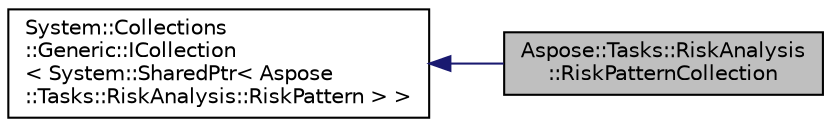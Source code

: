 digraph "Aspose::Tasks::RiskAnalysis::RiskPatternCollection"
{
 // LATEX_PDF_SIZE
  edge [fontname="Helvetica",fontsize="10",labelfontname="Helvetica",labelfontsize="10"];
  node [fontname="Helvetica",fontsize="10",shape=record];
  rankdir="LR";
  Node1 [label="Aspose::Tasks::RiskAnalysis\l::RiskPatternCollection",height=0.2,width=0.4,color="black", fillcolor="grey75", style="filled", fontcolor="black",tooltip="Represents a collection containing the instances of the RiskPattern class."];
  Node2 -> Node1 [dir="back",color="midnightblue",fontsize="10",style="solid",fontname="Helvetica"];
  Node2 [label="System::Collections\l::Generic::ICollection\l\< System::SharedPtr\< Aspose\l::Tasks::RiskAnalysis::RiskPattern \> \>",height=0.2,width=0.4,color="black", fillcolor="white", style="filled",URL="$class_system_1_1_collections_1_1_generic_1_1_i_collection.html",tooltip=" "];
}
